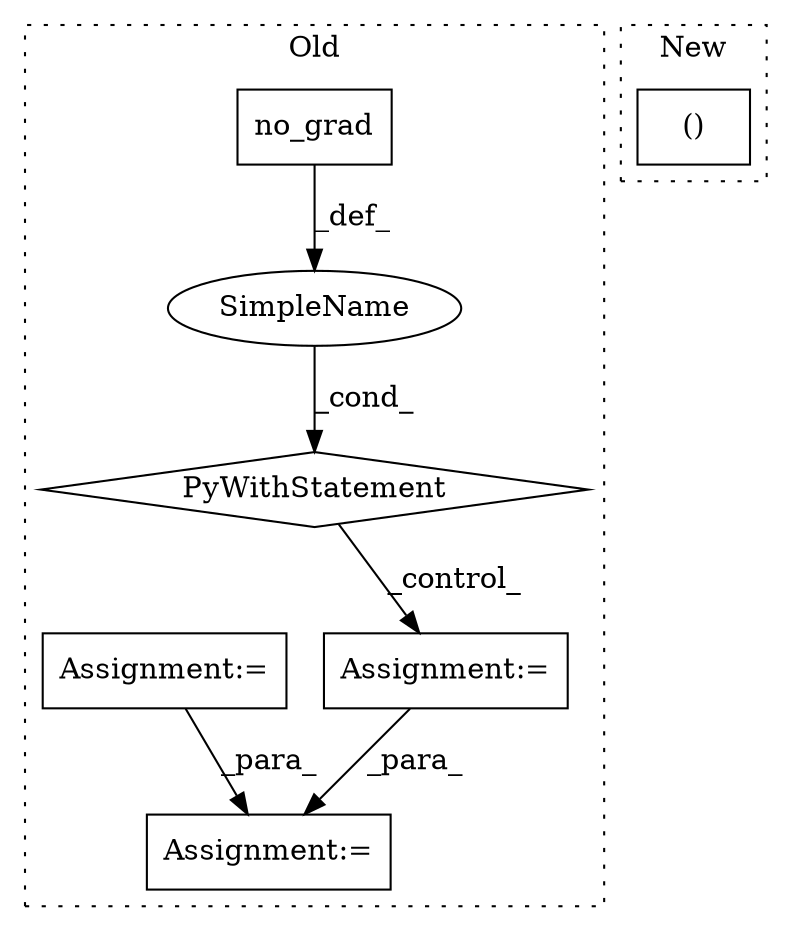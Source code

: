 digraph G {
subgraph cluster0 {
1 [label="no_grad" a="32" s="1135" l="9" shape="box"];
3 [label="PyWithStatement" a="104" s="1119,1144" l="10,2" shape="diamond"];
4 [label="SimpleName" a="42" s="" l="" shape="ellipse"];
5 [label="Assignment:=" a="7" s="1161" l="1" shape="box"];
6 [label="Assignment:=" a="7" s="1282" l="1" shape="box"];
7 [label="Assignment:=" a="7" s="614" l="8" shape="box"];
label = "Old";
style="dotted";
}
subgraph cluster1 {
2 [label="()" a="106" s="653" l="31" shape="box"];
label = "New";
style="dotted";
}
1 -> 4 [label="_def_"];
3 -> 5 [label="_control_"];
4 -> 3 [label="_cond_"];
5 -> 6 [label="_para_"];
7 -> 6 [label="_para_"];
}
